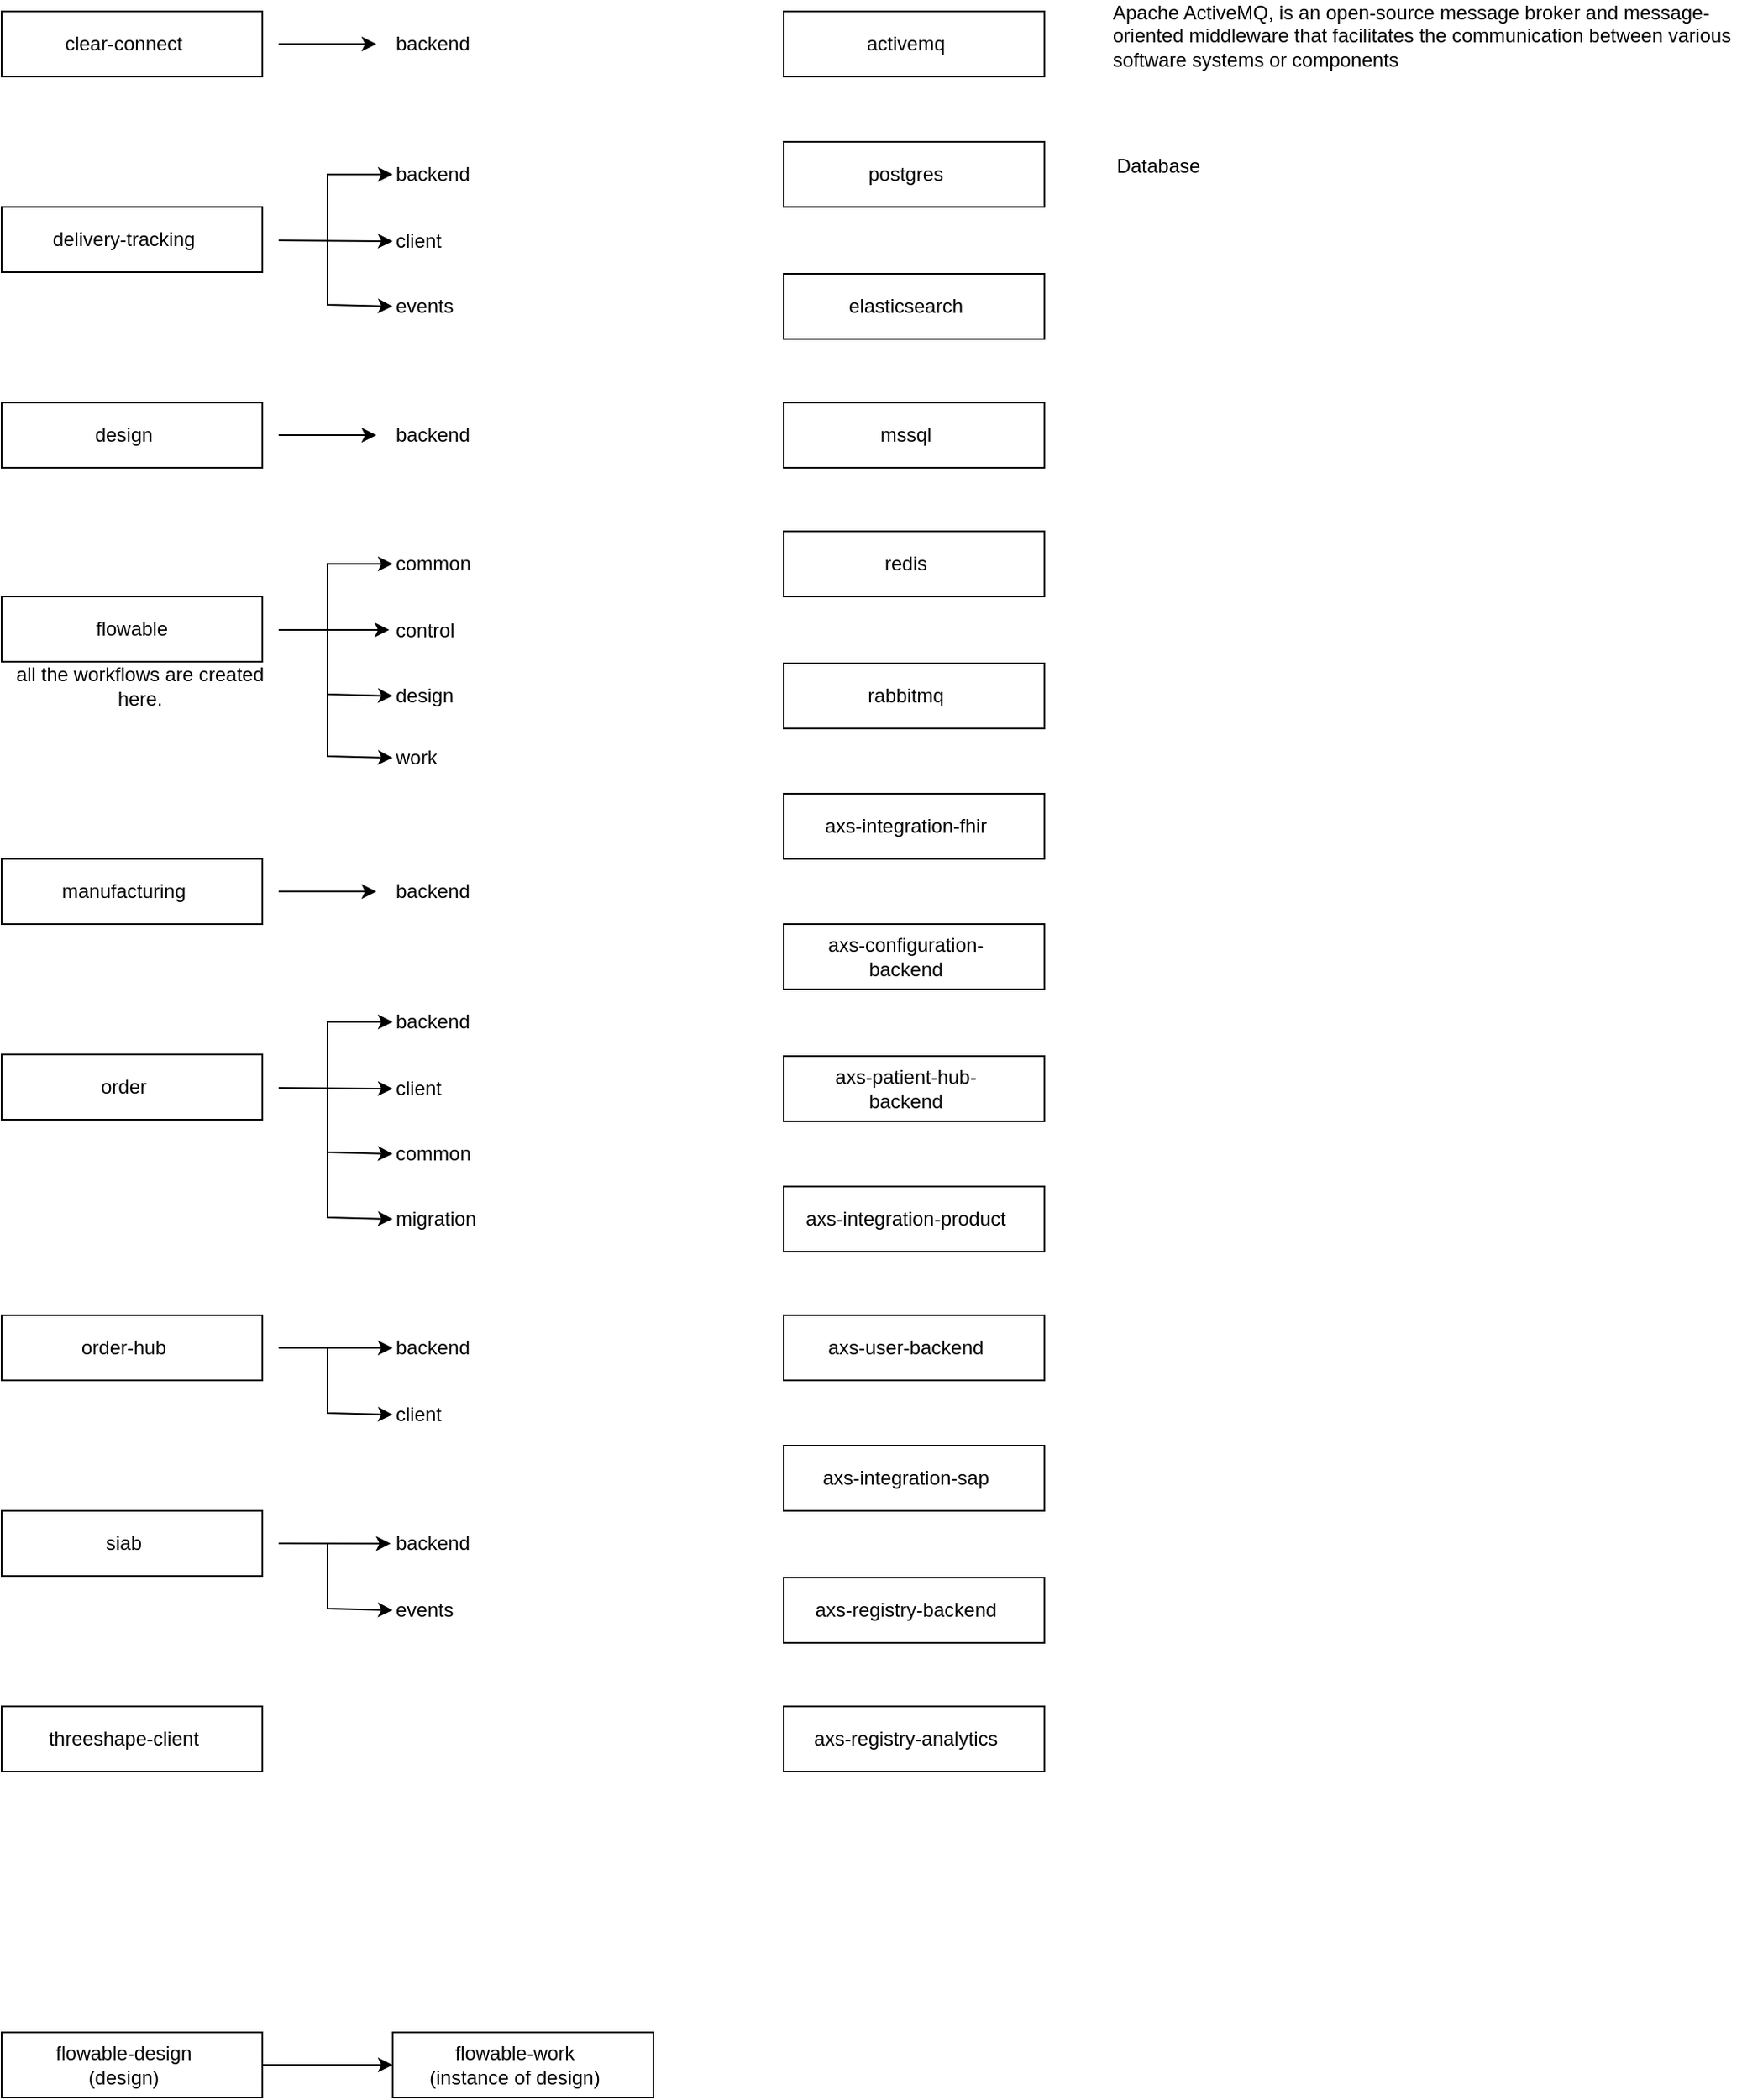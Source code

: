 <mxfile version="21.6.6" type="github" pages="4">
  <diagram name="SiaB_Backend" id="HNLe9tmTZSEHiI3kCB13">
    <mxGraphModel dx="1236" dy="549" grid="1" gridSize="10" guides="1" tooltips="1" connect="1" arrows="1" fold="1" page="1" pageScale="1" pageWidth="1169" pageHeight="1654" math="0" shadow="0">
      <root>
        <mxCell id="0" />
        <mxCell id="1" parent="0" />
        <mxCell id="XuPLsn1WkMpv2YPoWqJ1-1" value="" style="rounded=0;whiteSpace=wrap;html=1;" parent="1" vertex="1">
          <mxGeometry x="80" y="80" width="160" height="40" as="geometry" />
        </mxCell>
        <mxCell id="XuPLsn1WkMpv2YPoWqJ1-2" value="clear-connect" style="text;html=1;strokeColor=none;fillColor=none;align=center;verticalAlign=middle;whiteSpace=wrap;rounded=0;" parent="1" vertex="1">
          <mxGeometry x="90" y="85" width="130" height="30" as="geometry" />
        </mxCell>
        <mxCell id="XuPLsn1WkMpv2YPoWqJ1-3" value="" style="rounded=0;whiteSpace=wrap;html=1;" parent="1" vertex="1">
          <mxGeometry x="80" y="200" width="160" height="40" as="geometry" />
        </mxCell>
        <mxCell id="XuPLsn1WkMpv2YPoWqJ1-4" value="delivery-tracking" style="text;html=1;strokeColor=none;fillColor=none;align=center;verticalAlign=middle;whiteSpace=wrap;rounded=0;" parent="1" vertex="1">
          <mxGeometry x="90" y="205" width="130" height="30" as="geometry" />
        </mxCell>
        <mxCell id="XuPLsn1WkMpv2YPoWqJ1-5" value="backend" style="text;html=1;strokeColor=none;fillColor=none;align=left;verticalAlign=middle;whiteSpace=wrap;rounded=0;" parent="1" vertex="1">
          <mxGeometry x="320" y="85" width="60" height="30" as="geometry" />
        </mxCell>
        <mxCell id="XuPLsn1WkMpv2YPoWqJ1-6" value="backend" style="text;html=1;strokeColor=none;fillColor=none;align=left;verticalAlign=middle;whiteSpace=wrap;rounded=0;" parent="1" vertex="1">
          <mxGeometry x="320" y="165" width="60" height="30" as="geometry" />
        </mxCell>
        <mxCell id="XuPLsn1WkMpv2YPoWqJ1-7" value="client" style="text;html=1;strokeColor=none;fillColor=none;align=left;verticalAlign=middle;whiteSpace=wrap;rounded=0;" parent="1" vertex="1">
          <mxGeometry x="320" y="206" width="60" height="30" as="geometry" />
        </mxCell>
        <mxCell id="XuPLsn1WkMpv2YPoWqJ1-8" value="events" style="text;html=1;strokeColor=none;fillColor=none;align=left;verticalAlign=middle;whiteSpace=wrap;rounded=0;" parent="1" vertex="1">
          <mxGeometry x="320" y="246" width="60" height="30" as="geometry" />
        </mxCell>
        <mxCell id="XuPLsn1WkMpv2YPoWqJ1-9" value="" style="endArrow=classic;html=1;rounded=0;" parent="1" edge="1">
          <mxGeometry width="50" height="50" relative="1" as="geometry">
            <mxPoint x="250" y="100" as="sourcePoint" />
            <mxPoint x="310" y="100" as="targetPoint" />
          </mxGeometry>
        </mxCell>
        <mxCell id="XuPLsn1WkMpv2YPoWqJ1-10" value="" style="endArrow=classic;html=1;rounded=0;entryX=0;entryY=0.5;entryDx=0;entryDy=0;" parent="1" target="XuPLsn1WkMpv2YPoWqJ1-7" edge="1">
          <mxGeometry width="50" height="50" relative="1" as="geometry">
            <mxPoint x="250" y="220.5" as="sourcePoint" />
            <mxPoint x="310" y="220.5" as="targetPoint" />
          </mxGeometry>
        </mxCell>
        <mxCell id="XuPLsn1WkMpv2YPoWqJ1-11" value="" style="endArrow=classic;html=1;rounded=0;entryX=0;entryY=0.5;entryDx=0;entryDy=0;" parent="1" target="XuPLsn1WkMpv2YPoWqJ1-6" edge="1">
          <mxGeometry width="50" height="50" relative="1" as="geometry">
            <mxPoint x="280" y="220" as="sourcePoint" />
            <mxPoint x="310" y="190" as="targetPoint" />
            <Array as="points">
              <mxPoint x="280" y="180" />
            </Array>
          </mxGeometry>
        </mxCell>
        <mxCell id="XuPLsn1WkMpv2YPoWqJ1-12" value="" style="endArrow=classic;html=1;rounded=0;entryX=0;entryY=0.5;entryDx=0;entryDy=0;" parent="1" target="XuPLsn1WkMpv2YPoWqJ1-8" edge="1">
          <mxGeometry width="50" height="50" relative="1" as="geometry">
            <mxPoint x="280" y="220" as="sourcePoint" />
            <mxPoint x="320" y="201" as="targetPoint" />
            <Array as="points">
              <mxPoint x="280" y="260" />
            </Array>
          </mxGeometry>
        </mxCell>
        <mxCell id="XuPLsn1WkMpv2YPoWqJ1-13" value="flowable" style="rounded=0;whiteSpace=wrap;html=1;" parent="1" vertex="1">
          <mxGeometry x="80" y="439" width="160" height="40" as="geometry" />
        </mxCell>
        <mxCell id="XuPLsn1WkMpv2YPoWqJ1-15" value="common" style="text;html=1;strokeColor=none;fillColor=none;align=left;verticalAlign=middle;whiteSpace=wrap;rounded=0;" parent="1" vertex="1">
          <mxGeometry x="320" y="404" width="60" height="30" as="geometry" />
        </mxCell>
        <mxCell id="XuPLsn1WkMpv2YPoWqJ1-16" value="control" style="text;html=1;strokeColor=none;fillColor=none;align=left;verticalAlign=middle;whiteSpace=wrap;rounded=0;" parent="1" vertex="1">
          <mxGeometry x="320" y="445" width="60" height="30" as="geometry" />
        </mxCell>
        <mxCell id="XuPLsn1WkMpv2YPoWqJ1-17" value="design" style="text;html=1;strokeColor=none;fillColor=none;align=left;verticalAlign=middle;whiteSpace=wrap;rounded=0;" parent="1" vertex="1">
          <mxGeometry x="320" y="485" width="60" height="30" as="geometry" />
        </mxCell>
        <mxCell id="XuPLsn1WkMpv2YPoWqJ1-18" value="" style="endArrow=classic;html=1;rounded=0;entryX=-0.034;entryY=0.483;entryDx=0;entryDy=0;entryPerimeter=0;" parent="1" target="XuPLsn1WkMpv2YPoWqJ1-16" edge="1">
          <mxGeometry width="50" height="50" relative="1" as="geometry">
            <mxPoint x="250" y="459.5" as="sourcePoint" />
            <mxPoint x="310" y="459.5" as="targetPoint" />
          </mxGeometry>
        </mxCell>
        <mxCell id="XuPLsn1WkMpv2YPoWqJ1-19" value="" style="endArrow=classic;html=1;rounded=0;entryX=0;entryY=0.5;entryDx=0;entryDy=0;" parent="1" target="XuPLsn1WkMpv2YPoWqJ1-15" edge="1">
          <mxGeometry width="50" height="50" relative="1" as="geometry">
            <mxPoint x="280" y="459" as="sourcePoint" />
            <mxPoint x="310" y="429" as="targetPoint" />
            <Array as="points">
              <mxPoint x="280" y="419" />
            </Array>
          </mxGeometry>
        </mxCell>
        <mxCell id="XuPLsn1WkMpv2YPoWqJ1-20" value="" style="endArrow=classic;html=1;rounded=0;entryX=0;entryY=0.5;entryDx=0;entryDy=0;" parent="1" target="XuPLsn1WkMpv2YPoWqJ1-17" edge="1">
          <mxGeometry width="50" height="50" relative="1" as="geometry">
            <mxPoint x="280" y="459" as="sourcePoint" />
            <mxPoint x="320" y="440" as="targetPoint" />
            <Array as="points">
              <mxPoint x="280" y="499" />
            </Array>
          </mxGeometry>
        </mxCell>
        <mxCell id="XuPLsn1WkMpv2YPoWqJ1-21" value="work" style="text;html=1;strokeColor=none;fillColor=none;align=left;verticalAlign=middle;whiteSpace=wrap;rounded=0;" parent="1" vertex="1">
          <mxGeometry x="320" y="523" width="60" height="30" as="geometry" />
        </mxCell>
        <mxCell id="XuPLsn1WkMpv2YPoWqJ1-22" value="" style="rounded=0;whiteSpace=wrap;html=1;" parent="1" vertex="1">
          <mxGeometry x="80" y="320" width="160" height="40" as="geometry" />
        </mxCell>
        <mxCell id="XuPLsn1WkMpv2YPoWqJ1-23" value="design" style="text;html=1;strokeColor=none;fillColor=none;align=center;verticalAlign=middle;whiteSpace=wrap;rounded=0;" parent="1" vertex="1">
          <mxGeometry x="90" y="325" width="130" height="30" as="geometry" />
        </mxCell>
        <mxCell id="XuPLsn1WkMpv2YPoWqJ1-24" value="backend" style="text;html=1;strokeColor=none;fillColor=none;align=left;verticalAlign=middle;whiteSpace=wrap;rounded=0;" parent="1" vertex="1">
          <mxGeometry x="320" y="325" width="60" height="30" as="geometry" />
        </mxCell>
        <mxCell id="XuPLsn1WkMpv2YPoWqJ1-25" value="" style="endArrow=classic;html=1;rounded=0;" parent="1" edge="1">
          <mxGeometry width="50" height="50" relative="1" as="geometry">
            <mxPoint x="250" y="340" as="sourcePoint" />
            <mxPoint x="310" y="340" as="targetPoint" />
          </mxGeometry>
        </mxCell>
        <mxCell id="XuPLsn1WkMpv2YPoWqJ1-26" value="" style="endArrow=classic;html=1;rounded=0;entryX=0;entryY=0.5;entryDx=0;entryDy=0;" parent="1" edge="1">
          <mxGeometry width="50" height="50" relative="1" as="geometry">
            <mxPoint x="280" y="497" as="sourcePoint" />
            <mxPoint x="320" y="538" as="targetPoint" />
            <Array as="points">
              <mxPoint x="280" y="537" />
            </Array>
          </mxGeometry>
        </mxCell>
        <mxCell id="XuPLsn1WkMpv2YPoWqJ1-27" value="" style="rounded=0;whiteSpace=wrap;html=1;" parent="1" vertex="1">
          <mxGeometry x="80" y="600" width="160" height="40" as="geometry" />
        </mxCell>
        <mxCell id="XuPLsn1WkMpv2YPoWqJ1-28" value="manufacturing" style="text;html=1;strokeColor=none;fillColor=none;align=center;verticalAlign=middle;whiteSpace=wrap;rounded=0;" parent="1" vertex="1">
          <mxGeometry x="90" y="605" width="130" height="30" as="geometry" />
        </mxCell>
        <mxCell id="XuPLsn1WkMpv2YPoWqJ1-29" value="backend" style="text;html=1;strokeColor=none;fillColor=none;align=left;verticalAlign=middle;whiteSpace=wrap;rounded=0;" parent="1" vertex="1">
          <mxGeometry x="320" y="605" width="60" height="30" as="geometry" />
        </mxCell>
        <mxCell id="XuPLsn1WkMpv2YPoWqJ1-30" value="" style="endArrow=classic;html=1;rounded=0;" parent="1" edge="1">
          <mxGeometry width="50" height="50" relative="1" as="geometry">
            <mxPoint x="250" y="620" as="sourcePoint" />
            <mxPoint x="310" y="620" as="targetPoint" />
          </mxGeometry>
        </mxCell>
        <mxCell id="XuPLsn1WkMpv2YPoWqJ1-31" value="" style="rounded=0;whiteSpace=wrap;html=1;" parent="1" vertex="1">
          <mxGeometry x="80" y="720" width="160" height="40" as="geometry" />
        </mxCell>
        <mxCell id="XuPLsn1WkMpv2YPoWqJ1-32" value="order" style="text;html=1;strokeColor=none;fillColor=none;align=center;verticalAlign=middle;whiteSpace=wrap;rounded=0;" parent="1" vertex="1">
          <mxGeometry x="90" y="725" width="130" height="30" as="geometry" />
        </mxCell>
        <mxCell id="XuPLsn1WkMpv2YPoWqJ1-33" value="backend" style="text;html=1;strokeColor=none;fillColor=none;align=left;verticalAlign=middle;whiteSpace=wrap;rounded=0;" parent="1" vertex="1">
          <mxGeometry x="320" y="685" width="60" height="30" as="geometry" />
        </mxCell>
        <mxCell id="XuPLsn1WkMpv2YPoWqJ1-34" value="client" style="text;html=1;strokeColor=none;fillColor=none;align=left;verticalAlign=middle;whiteSpace=wrap;rounded=0;" parent="1" vertex="1">
          <mxGeometry x="320" y="726" width="60" height="30" as="geometry" />
        </mxCell>
        <mxCell id="XuPLsn1WkMpv2YPoWqJ1-35" value="common" style="text;html=1;strokeColor=none;fillColor=none;align=left;verticalAlign=middle;whiteSpace=wrap;rounded=0;" parent="1" vertex="1">
          <mxGeometry x="320" y="766" width="60" height="30" as="geometry" />
        </mxCell>
        <mxCell id="XuPLsn1WkMpv2YPoWqJ1-36" value="" style="endArrow=classic;html=1;rounded=0;entryX=0;entryY=0.5;entryDx=0;entryDy=0;" parent="1" target="XuPLsn1WkMpv2YPoWqJ1-34" edge="1">
          <mxGeometry width="50" height="50" relative="1" as="geometry">
            <mxPoint x="250" y="740.5" as="sourcePoint" />
            <mxPoint x="310" y="740.5" as="targetPoint" />
          </mxGeometry>
        </mxCell>
        <mxCell id="XuPLsn1WkMpv2YPoWqJ1-37" value="" style="endArrow=classic;html=1;rounded=0;entryX=0;entryY=0.5;entryDx=0;entryDy=0;" parent="1" target="XuPLsn1WkMpv2YPoWqJ1-33" edge="1">
          <mxGeometry width="50" height="50" relative="1" as="geometry">
            <mxPoint x="280" y="740" as="sourcePoint" />
            <mxPoint x="310" y="710" as="targetPoint" />
            <Array as="points">
              <mxPoint x="280" y="700" />
            </Array>
          </mxGeometry>
        </mxCell>
        <mxCell id="XuPLsn1WkMpv2YPoWqJ1-38" value="" style="endArrow=classic;html=1;rounded=0;entryX=0;entryY=0.5;entryDx=0;entryDy=0;" parent="1" target="XuPLsn1WkMpv2YPoWqJ1-35" edge="1">
          <mxGeometry width="50" height="50" relative="1" as="geometry">
            <mxPoint x="280" y="740" as="sourcePoint" />
            <mxPoint x="320" y="721" as="targetPoint" />
            <Array as="points">
              <mxPoint x="280" y="780" />
            </Array>
          </mxGeometry>
        </mxCell>
        <mxCell id="XuPLsn1WkMpv2YPoWqJ1-39" value="" style="rounded=0;whiteSpace=wrap;html=1;" parent="1" vertex="1">
          <mxGeometry x="80" y="880" width="160" height="40" as="geometry" />
        </mxCell>
        <mxCell id="XuPLsn1WkMpv2YPoWqJ1-40" value="order-hub" style="text;html=1;strokeColor=none;fillColor=none;align=center;verticalAlign=middle;whiteSpace=wrap;rounded=0;" parent="1" vertex="1">
          <mxGeometry x="90" y="885" width="130" height="30" as="geometry" />
        </mxCell>
        <mxCell id="XuPLsn1WkMpv2YPoWqJ1-41" value="backend" style="text;html=1;strokeColor=none;fillColor=none;align=left;verticalAlign=middle;whiteSpace=wrap;rounded=0;" parent="1" vertex="1">
          <mxGeometry x="320" y="885" width="60" height="30" as="geometry" />
        </mxCell>
        <mxCell id="XuPLsn1WkMpv2YPoWqJ1-42" value="" style="endArrow=classic;html=1;rounded=0;entryX=0;entryY=0.5;entryDx=0;entryDy=0;" parent="1" target="XuPLsn1WkMpv2YPoWqJ1-41" edge="1">
          <mxGeometry width="50" height="50" relative="1" as="geometry">
            <mxPoint x="250" y="900" as="sourcePoint" />
            <mxPoint x="310" y="900" as="targetPoint" />
            <Array as="points">
              <mxPoint x="280" y="900" />
            </Array>
          </mxGeometry>
        </mxCell>
        <mxCell id="XuPLsn1WkMpv2YPoWqJ1-43" value="migration" style="text;html=1;strokeColor=none;fillColor=none;align=left;verticalAlign=middle;whiteSpace=wrap;rounded=0;" parent="1" vertex="1">
          <mxGeometry x="320" y="806" width="60" height="30" as="geometry" />
        </mxCell>
        <mxCell id="XuPLsn1WkMpv2YPoWqJ1-44" value="" style="endArrow=classic;html=1;rounded=0;entryX=0;entryY=0.5;entryDx=0;entryDy=0;" parent="1" edge="1">
          <mxGeometry width="50" height="50" relative="1" as="geometry">
            <mxPoint x="280" y="780" as="sourcePoint" />
            <mxPoint x="320" y="821" as="targetPoint" />
            <Array as="points">
              <mxPoint x="280" y="820" />
            </Array>
          </mxGeometry>
        </mxCell>
        <mxCell id="XuPLsn1WkMpv2YPoWqJ1-45" value="client" style="text;html=1;strokeColor=none;fillColor=none;align=left;verticalAlign=middle;whiteSpace=wrap;rounded=0;" parent="1" vertex="1">
          <mxGeometry x="320" y="926" width="60" height="30" as="geometry" />
        </mxCell>
        <mxCell id="XuPLsn1WkMpv2YPoWqJ1-46" value="" style="endArrow=classic;html=1;rounded=0;entryX=0;entryY=0.5;entryDx=0;entryDy=0;" parent="1" edge="1">
          <mxGeometry width="50" height="50" relative="1" as="geometry">
            <mxPoint x="280" y="900" as="sourcePoint" />
            <mxPoint x="320" y="941" as="targetPoint" />
            <Array as="points">
              <mxPoint x="280" y="940" />
            </Array>
          </mxGeometry>
        </mxCell>
        <mxCell id="XuPLsn1WkMpv2YPoWqJ1-47" value="" style="rounded=0;whiteSpace=wrap;html=1;" parent="1" vertex="1">
          <mxGeometry x="80" y="1000" width="160" height="40" as="geometry" />
        </mxCell>
        <mxCell id="XuPLsn1WkMpv2YPoWqJ1-48" value="siab" style="text;html=1;strokeColor=none;fillColor=none;align=center;verticalAlign=middle;whiteSpace=wrap;rounded=0;" parent="1" vertex="1">
          <mxGeometry x="90" y="1005" width="130" height="30" as="geometry" />
        </mxCell>
        <mxCell id="XuPLsn1WkMpv2YPoWqJ1-49" value="backend" style="text;html=1;strokeColor=none;fillColor=none;align=left;verticalAlign=middle;whiteSpace=wrap;rounded=0;" parent="1" vertex="1">
          <mxGeometry x="320" y="1005" width="60" height="30" as="geometry" />
        </mxCell>
        <mxCell id="XuPLsn1WkMpv2YPoWqJ1-50" value="" style="endArrow=classic;html=1;rounded=0;entryX=-0.019;entryY=0.503;entryDx=0;entryDy=0;entryPerimeter=0;" parent="1" target="XuPLsn1WkMpv2YPoWqJ1-49" edge="1">
          <mxGeometry width="50" height="50" relative="1" as="geometry">
            <mxPoint x="250" y="1020" as="sourcePoint" />
            <mxPoint x="310" y="1020" as="targetPoint" />
          </mxGeometry>
        </mxCell>
        <mxCell id="XuPLsn1WkMpv2YPoWqJ1-51" value="events" style="text;html=1;strokeColor=none;fillColor=none;align=left;verticalAlign=middle;whiteSpace=wrap;rounded=0;" parent="1" vertex="1">
          <mxGeometry x="320" y="1046" width="60" height="30" as="geometry" />
        </mxCell>
        <mxCell id="XuPLsn1WkMpv2YPoWqJ1-52" value="" style="endArrow=classic;html=1;rounded=0;entryX=0;entryY=0.5;entryDx=0;entryDy=0;" parent="1" edge="1">
          <mxGeometry width="50" height="50" relative="1" as="geometry">
            <mxPoint x="280" y="1020" as="sourcePoint" />
            <mxPoint x="320" y="1061" as="targetPoint" />
            <Array as="points">
              <mxPoint x="280" y="1060" />
            </Array>
          </mxGeometry>
        </mxCell>
        <mxCell id="XuPLsn1WkMpv2YPoWqJ1-53" value="" style="rounded=0;whiteSpace=wrap;html=1;" parent="1" vertex="1">
          <mxGeometry x="80" y="1120" width="160" height="40" as="geometry" />
        </mxCell>
        <mxCell id="XuPLsn1WkMpv2YPoWqJ1-54" value="threeshape-client" style="text;html=1;strokeColor=none;fillColor=none;align=center;verticalAlign=middle;whiteSpace=wrap;rounded=0;" parent="1" vertex="1">
          <mxGeometry x="90" y="1125" width="130" height="30" as="geometry" />
        </mxCell>
        <mxCell id="XuPLsn1WkMpv2YPoWqJ1-55" value="" style="rounded=0;whiteSpace=wrap;html=1;" parent="1" vertex="1">
          <mxGeometry x="560" y="80" width="160" height="40" as="geometry" />
        </mxCell>
        <mxCell id="XuPLsn1WkMpv2YPoWqJ1-56" value="activemq" style="text;html=1;strokeColor=none;fillColor=none;align=center;verticalAlign=middle;whiteSpace=wrap;rounded=0;" parent="1" vertex="1">
          <mxGeometry x="570" y="85" width="130" height="30" as="geometry" />
        </mxCell>
        <mxCell id="XuPLsn1WkMpv2YPoWqJ1-57" value="" style="rounded=0;whiteSpace=wrap;html=1;" parent="1" vertex="1">
          <mxGeometry x="560" y="160" width="160" height="40" as="geometry" />
        </mxCell>
        <mxCell id="XuPLsn1WkMpv2YPoWqJ1-58" value="postgres" style="text;html=1;strokeColor=none;fillColor=none;align=center;verticalAlign=middle;whiteSpace=wrap;rounded=0;" parent="1" vertex="1">
          <mxGeometry x="570" y="165" width="130" height="30" as="geometry" />
        </mxCell>
        <mxCell id="XuPLsn1WkMpv2YPoWqJ1-59" value="" style="rounded=0;whiteSpace=wrap;html=1;" parent="1" vertex="1">
          <mxGeometry x="560" y="241" width="160" height="40" as="geometry" />
        </mxCell>
        <mxCell id="XuPLsn1WkMpv2YPoWqJ1-60" value="elasticsearch" style="text;html=1;strokeColor=none;fillColor=none;align=center;verticalAlign=middle;whiteSpace=wrap;rounded=0;" parent="1" vertex="1">
          <mxGeometry x="570" y="246" width="130" height="30" as="geometry" />
        </mxCell>
        <mxCell id="XuPLsn1WkMpv2YPoWqJ1-61" value="" style="rounded=0;whiteSpace=wrap;html=1;" parent="1" vertex="1">
          <mxGeometry x="560" y="320" width="160" height="40" as="geometry" />
        </mxCell>
        <mxCell id="XuPLsn1WkMpv2YPoWqJ1-62" value="mssql" style="text;html=1;strokeColor=none;fillColor=none;align=center;verticalAlign=middle;whiteSpace=wrap;rounded=0;" parent="1" vertex="1">
          <mxGeometry x="570" y="325" width="130" height="30" as="geometry" />
        </mxCell>
        <mxCell id="XuPLsn1WkMpv2YPoWqJ1-63" value="" style="rounded=0;whiteSpace=wrap;html=1;" parent="1" vertex="1">
          <mxGeometry x="560" y="399" width="160" height="40" as="geometry" />
        </mxCell>
        <mxCell id="XuPLsn1WkMpv2YPoWqJ1-64" value="redis" style="text;html=1;strokeColor=none;fillColor=none;align=center;verticalAlign=middle;whiteSpace=wrap;rounded=0;" parent="1" vertex="1">
          <mxGeometry x="570" y="404" width="130" height="30" as="geometry" />
        </mxCell>
        <mxCell id="XuPLsn1WkMpv2YPoWqJ1-65" value="" style="rounded=0;whiteSpace=wrap;html=1;" parent="1" vertex="1">
          <mxGeometry x="560" y="480" width="160" height="40" as="geometry" />
        </mxCell>
        <mxCell id="XuPLsn1WkMpv2YPoWqJ1-66" value="rabbitmq" style="text;html=1;strokeColor=none;fillColor=none;align=center;verticalAlign=middle;whiteSpace=wrap;rounded=0;" parent="1" vertex="1">
          <mxGeometry x="570" y="485" width="130" height="30" as="geometry" />
        </mxCell>
        <mxCell id="XuPLsn1WkMpv2YPoWqJ1-67" value="" style="rounded=0;whiteSpace=wrap;html=1;" parent="1" vertex="1">
          <mxGeometry x="560" y="560" width="160" height="40" as="geometry" />
        </mxCell>
        <mxCell id="XuPLsn1WkMpv2YPoWqJ1-68" value="axs-integration-fhir" style="text;html=1;strokeColor=none;fillColor=none;align=center;verticalAlign=middle;whiteSpace=wrap;rounded=0;" parent="1" vertex="1">
          <mxGeometry x="570" y="565" width="130" height="30" as="geometry" />
        </mxCell>
        <mxCell id="XuPLsn1WkMpv2YPoWqJ1-69" value="" style="rounded=0;whiteSpace=wrap;html=1;" parent="1" vertex="1">
          <mxGeometry x="560" y="640" width="160" height="40" as="geometry" />
        </mxCell>
        <mxCell id="XuPLsn1WkMpv2YPoWqJ1-70" value="axs-configuration-backend" style="text;html=1;strokeColor=none;fillColor=none;align=center;verticalAlign=middle;whiteSpace=wrap;rounded=0;" parent="1" vertex="1">
          <mxGeometry x="570" y="645" width="130" height="30" as="geometry" />
        </mxCell>
        <mxCell id="XuPLsn1WkMpv2YPoWqJ1-71" value="" style="rounded=0;whiteSpace=wrap;html=1;" parent="1" vertex="1">
          <mxGeometry x="560" y="721" width="160" height="40" as="geometry" />
        </mxCell>
        <mxCell id="XuPLsn1WkMpv2YPoWqJ1-72" value="axs-patient-hub-backend" style="text;html=1;strokeColor=none;fillColor=none;align=center;verticalAlign=middle;whiteSpace=wrap;rounded=0;" parent="1" vertex="1">
          <mxGeometry x="570" y="726" width="130" height="30" as="geometry" />
        </mxCell>
        <mxCell id="XuPLsn1WkMpv2YPoWqJ1-73" value="" style="rounded=0;whiteSpace=wrap;html=1;" parent="1" vertex="1">
          <mxGeometry x="560" y="801" width="160" height="40" as="geometry" />
        </mxCell>
        <mxCell id="XuPLsn1WkMpv2YPoWqJ1-74" value="axs-integration-product" style="text;html=1;strokeColor=none;fillColor=none;align=center;verticalAlign=middle;whiteSpace=wrap;rounded=0;" parent="1" vertex="1">
          <mxGeometry x="570" y="806" width="130" height="30" as="geometry" />
        </mxCell>
        <mxCell id="XuPLsn1WkMpv2YPoWqJ1-75" value="" style="rounded=0;whiteSpace=wrap;html=1;" parent="1" vertex="1">
          <mxGeometry x="560" y="880" width="160" height="40" as="geometry" />
        </mxCell>
        <mxCell id="XuPLsn1WkMpv2YPoWqJ1-76" value="axs-user-backend" style="text;html=1;strokeColor=none;fillColor=none;align=center;verticalAlign=middle;whiteSpace=wrap;rounded=0;" parent="1" vertex="1">
          <mxGeometry x="570" y="885" width="130" height="30" as="geometry" />
        </mxCell>
        <mxCell id="XuPLsn1WkMpv2YPoWqJ1-77" value="" style="rounded=0;whiteSpace=wrap;html=1;" parent="1" vertex="1">
          <mxGeometry x="560" y="960" width="160" height="40" as="geometry" />
        </mxCell>
        <mxCell id="XuPLsn1WkMpv2YPoWqJ1-78" value="axs-integration-sap" style="text;html=1;strokeColor=none;fillColor=none;align=center;verticalAlign=middle;whiteSpace=wrap;rounded=0;" parent="1" vertex="1">
          <mxGeometry x="570" y="965" width="130" height="30" as="geometry" />
        </mxCell>
        <mxCell id="XuPLsn1WkMpv2YPoWqJ1-79" value="" style="rounded=0;whiteSpace=wrap;html=1;" parent="1" vertex="1">
          <mxGeometry x="560" y="1041" width="160" height="40" as="geometry" />
        </mxCell>
        <mxCell id="XuPLsn1WkMpv2YPoWqJ1-80" value="axs-registry-backend" style="text;html=1;strokeColor=none;fillColor=none;align=center;verticalAlign=middle;whiteSpace=wrap;rounded=0;" parent="1" vertex="1">
          <mxGeometry x="570" y="1046" width="130" height="30" as="geometry" />
        </mxCell>
        <mxCell id="XuPLsn1WkMpv2YPoWqJ1-81" value="" style="rounded=0;whiteSpace=wrap;html=1;" parent="1" vertex="1">
          <mxGeometry x="560" y="1120" width="160" height="40" as="geometry" />
        </mxCell>
        <mxCell id="XuPLsn1WkMpv2YPoWqJ1-82" value="axs-registry-analytics" style="text;html=1;strokeColor=none;fillColor=none;align=center;verticalAlign=middle;whiteSpace=wrap;rounded=0;" parent="1" vertex="1">
          <mxGeometry x="570" y="1125" width="130" height="30" as="geometry" />
        </mxCell>
        <mxCell id="XuPLsn1WkMpv2YPoWqJ1-83" value=" Apache ActiveMQ, is an open-source message broker and message-oriented middleware that facilitates the communication between various software systems or components" style="text;html=1;strokeColor=none;fillColor=none;align=left;verticalAlign=middle;whiteSpace=wrap;rounded=0;" parent="1" vertex="1">
          <mxGeometry x="760" y="80" width="400" height="30" as="geometry" />
        </mxCell>
        <mxCell id="XuPLsn1WkMpv2YPoWqJ1-84" value="Database" style="text;html=1;strokeColor=none;fillColor=none;align=center;verticalAlign=middle;whiteSpace=wrap;rounded=0;" parent="1" vertex="1">
          <mxGeometry x="760" y="160" width="60" height="30" as="geometry" />
        </mxCell>
        <mxCell id="XuPLsn1WkMpv2YPoWqJ1-85" value="" style="rounded=0;whiteSpace=wrap;html=1;" parent="1" vertex="1">
          <mxGeometry x="80" y="1320" width="160" height="40" as="geometry" />
        </mxCell>
        <mxCell id="XuPLsn1WkMpv2YPoWqJ1-86" value="flowable-design&lt;br&gt;(design)" style="text;html=1;strokeColor=none;fillColor=none;align=center;verticalAlign=middle;whiteSpace=wrap;rounded=0;" parent="1" vertex="1">
          <mxGeometry x="90" y="1325" width="130" height="30" as="geometry" />
        </mxCell>
        <mxCell id="XuPLsn1WkMpv2YPoWqJ1-87" value="" style="rounded=0;whiteSpace=wrap;html=1;" parent="1" vertex="1">
          <mxGeometry x="320" y="1320" width="160" height="40" as="geometry" />
        </mxCell>
        <mxCell id="XuPLsn1WkMpv2YPoWqJ1-88" value="flowable-work&lt;br&gt;(instance of design)" style="text;html=1;strokeColor=none;fillColor=none;align=center;verticalAlign=middle;whiteSpace=wrap;rounded=0;" parent="1" vertex="1">
          <mxGeometry x="330" y="1325" width="130" height="30" as="geometry" />
        </mxCell>
        <mxCell id="XuPLsn1WkMpv2YPoWqJ1-89" value="" style="endArrow=classic;html=1;rounded=0;entryX=0;entryY=0.5;entryDx=0;entryDy=0;" parent="1" target="XuPLsn1WkMpv2YPoWqJ1-87" edge="1">
          <mxGeometry width="50" height="50" relative="1" as="geometry">
            <mxPoint x="240" y="1340" as="sourcePoint" />
            <mxPoint x="290" y="1290" as="targetPoint" />
          </mxGeometry>
        </mxCell>
        <mxCell id="NWetAkbdg9ml50M_vyUV-1" value="all the workflows are created here." style="text;html=1;strokeColor=none;fillColor=none;align=center;verticalAlign=middle;whiteSpace=wrap;rounded=0;" parent="1" vertex="1">
          <mxGeometry x="80" y="479" width="170" height="30" as="geometry" />
        </mxCell>
      </root>
    </mxGraphModel>
  </diagram>
  <diagram id="VLA9GJOyFq8i3yuY_fl8" name="SiaB_OrderCreation">
    <mxGraphModel dx="2313" dy="1263" grid="1" gridSize="10" guides="1" tooltips="1" connect="1" arrows="1" fold="1" page="1" pageScale="1" pageWidth="2339" pageHeight="3300" math="0" shadow="0">
      <root>
        <mxCell id="0" />
        <mxCell id="1" parent="0" />
        <mxCell id="qyOjLSUGKGQvyTlfbUjv-1" value="SIAB UI" style="rounded=0;whiteSpace=wrap;html=1;" parent="1" vertex="1">
          <mxGeometry x="80" y="40" width="160" height="40" as="geometry" />
        </mxCell>
        <mxCell id="qyOjLSUGKGQvyTlfbUjv-2" value="Customer Service&lt;br style=&quot;border-color: var(--border-color);&quot;&gt;&lt;b style=&quot;border-color: var(--border-color);&quot;&gt;/customer/&lt;/b&gt;" style="rounded=0;whiteSpace=wrap;html=1;" parent="1" vertex="1">
          <mxGeometry x="320" y="40" width="160" height="40" as="geometry" />
        </mxCell>
        <mxCell id="qyOjLSUGKGQvyTlfbUjv-3" value="Practitioner Service&lt;br&gt;&lt;b style=&quot;border-color: var(--border-color);&quot;&gt;/practitioner/&lt;/b&gt;" style="rounded=0;whiteSpace=wrap;html=1;" parent="1" vertex="1">
          <mxGeometry x="799" y="40" width="160" height="40" as="geometry" />
        </mxCell>
        <mxCell id="qyOjLSUGKGQvyTlfbUjv-4" value="SIAB Backed Service" style="rounded=0;whiteSpace=wrap;html=1;" parent="1" vertex="1">
          <mxGeometry x="1039" y="40" width="160" height="40" as="geometry" />
        </mxCell>
        <mxCell id="qyOjLSUGKGQvyTlfbUjv-5" value="" style="endArrow=none;html=1;rounded=0;" parent="1" edge="1">
          <mxGeometry width="50" height="50" relative="1" as="geometry">
            <mxPoint x="160" y="1042.353" as="sourcePoint" />
            <mxPoint x="160" y="80" as="targetPoint" />
          </mxGeometry>
        </mxCell>
        <mxCell id="qyOjLSUGKGQvyTlfbUjv-7" value="" style="endArrow=none;html=1;rounded=0;" parent="1" edge="1">
          <mxGeometry width="50" height="50" relative="1" as="geometry">
            <mxPoint x="400" y="1050" as="sourcePoint" />
            <mxPoint x="400.5" y="80" as="targetPoint" />
          </mxGeometry>
        </mxCell>
        <mxCell id="qyOjLSUGKGQvyTlfbUjv-8" value="" style="endArrow=none;html=1;rounded=0;" parent="1" edge="1">
          <mxGeometry width="50" height="50" relative="1" as="geometry">
            <mxPoint x="880" y="1040" as="sourcePoint" />
            <mxPoint x="878.29" y="80" as="targetPoint" />
          </mxGeometry>
        </mxCell>
        <mxCell id="qyOjLSUGKGQvyTlfbUjv-9" value="" style="endArrow=none;html=1;rounded=0;" parent="1" edge="1">
          <mxGeometry width="50" height="50" relative="1" as="geometry">
            <mxPoint x="1118" y="1040" as="sourcePoint" />
            <mxPoint x="1118.29" y="80" as="targetPoint" />
          </mxGeometry>
        </mxCell>
        <mxCell id="qyOjLSUGKGQvyTlfbUjv-10" value="" style="endArrow=classic;html=1;rounded=0;" parent="1" edge="1">
          <mxGeometry width="50" height="50" relative="1" as="geometry">
            <mxPoint x="160" y="358" as="sourcePoint" />
            <mxPoint x="640" y="359" as="targetPoint" />
          </mxGeometry>
        </mxCell>
        <mxCell id="qyOjLSUGKGQvyTlfbUjv-11" value="&lt;font style=&quot;font-size: 10px;&quot;&gt;[2] Searches for an existing Patient&lt;br&gt;&lt;b&gt;&lt;font color=&quot;#0000ff&quot;&gt;Patient&lt;/font&gt; /patient-hub/api/v1/patients/search&lt;/b&gt;&lt;br&gt;&lt;/font&gt;" style="text;html=1;strokeColor=none;fillColor=none;align=center;verticalAlign=middle;whiteSpace=wrap;rounded=0;" parent="1" vertex="1">
          <mxGeometry x="410" y="363" width="230" height="30" as="geometry" />
        </mxCell>
        <mxCell id="qyOjLSUGKGQvyTlfbUjv-12" value="" style="endArrow=classic;html=1;rounded=0;" parent="1" edge="1">
          <mxGeometry width="50" height="50" relative="1" as="geometry">
            <mxPoint x="160" y="119" as="sourcePoint" />
            <mxPoint x="400" y="120" as="targetPoint" />
          </mxGeometry>
        </mxCell>
        <mxCell id="qyOjLSUGKGQvyTlfbUjv-13" value="&lt;font style=&quot;font-size: 10px;&quot;&gt;[1] Searches for an existing Customers(Dentists)&amp;nbsp;&lt;br&gt;&lt;b&gt;/customer/api/v1/users/search&lt;/b&gt;&lt;/font&gt;" style="text;html=1;strokeColor=none;fillColor=none;align=center;verticalAlign=middle;whiteSpace=wrap;rounded=0;" parent="1" vertex="1">
          <mxGeometry x="164" y="96" width="241" height="10" as="geometry" />
        </mxCell>
        <mxCell id="qyOjLSUGKGQvyTlfbUjv-15" value="&lt;font style=&quot;font-size: 10px;&quot;&gt;[2] Creates a new Patient.&lt;br&gt;&lt;b&gt;&lt;font color=&quot;#0000ff&quot;&gt;Patient &lt;/font&gt;patient-hub/api/v1/patients&lt;/b&gt;&lt;br&gt;&lt;/font&gt;" style="text;html=1;strokeColor=none;fillColor=none;align=center;verticalAlign=middle;whiteSpace=wrap;rounded=0;" parent="1" vertex="1">
          <mxGeometry x="442.5" y="322" width="175" height="34" as="geometry" />
        </mxCell>
        <mxCell id="qyOjLSUGKGQvyTlfbUjv-16" value="" style="endArrow=classic;html=1;rounded=0;" parent="1" edge="1">
          <mxGeometry width="50" height="50" relative="1" as="geometry">
            <mxPoint x="160" y="600" as="sourcePoint" />
            <mxPoint x="1120" y="600" as="targetPoint" />
          </mxGeometry>
        </mxCell>
        <mxCell id="qyOjLSUGKGQvyTlfbUjv-17" value="&lt;font style=&quot;font-size: 10px;&quot;&gt;[4] Creates a case instance draft with arch type(Maxilla(upper), Mandila(lower), Dual)&lt;/font&gt;" style="text;html=1;strokeColor=none;fillColor=none;align=center;verticalAlign=middle;whiteSpace=wrap;rounded=0;" parent="1" vertex="1">
          <mxGeometry x="432" y="584" width="480" height="10" as="geometry" />
        </mxCell>
        <mxCell id="qyOjLSUGKGQvyTlfbUjv-18" value="&lt;b&gt;&lt;font style=&quot;font-size: 10px;&quot;&gt;[ siab/api/v1/case-instances/draft ]&lt;/font&gt;&lt;/b&gt;" style="text;html=1;strokeColor=none;fillColor=none;align=center;verticalAlign=middle;whiteSpace=wrap;rounded=0;" parent="1" vertex="1">
          <mxGeometry x="562" y="600" width="210" height="20" as="geometry" />
        </mxCell>
        <mxCell id="qyOjLSUGKGQvyTlfbUjv-19" value="" style="endArrow=classic;html=1;rounded=0;" parent="1" edge="1">
          <mxGeometry width="50" height="50" relative="1" as="geometry">
            <mxPoint x="160" y="695" as="sourcePoint" />
            <mxPoint x="1120" y="696" as="targetPoint" />
          </mxGeometry>
        </mxCell>
        <mxCell id="qyOjLSUGKGQvyTlfbUjv-20" value="&lt;font style=&quot;font-size: 10px;&quot;&gt;[5] PATCH API requests with each selection&lt;/font&gt;" style="text;html=1;strokeColor=none;fillColor=none;align=center;verticalAlign=middle;whiteSpace=wrap;rounded=0;" parent="1" vertex="1">
          <mxGeometry x="400" y="680" width="230" height="10" as="geometry" />
        </mxCell>
        <mxCell id="qyOjLSUGKGQvyTlfbUjv-21" value="" style="endArrow=classic;html=1;rounded=0;" parent="1" edge="1">
          <mxGeometry width="50" height="50" relative="1" as="geometry">
            <mxPoint x="160" y="705" as="sourcePoint" />
            <mxPoint x="1120" y="706" as="targetPoint" />
          </mxGeometry>
        </mxCell>
        <mxCell id="qyOjLSUGKGQvyTlfbUjv-24" value="" style="endArrow=classic;html=1;rounded=0;" parent="1" edge="1">
          <mxGeometry width="50" height="50" relative="1" as="geometry">
            <mxPoint x="161" y="715" as="sourcePoint" />
            <mxPoint x="1120" y="716" as="targetPoint" />
          </mxGeometry>
        </mxCell>
        <mxCell id="qyOjLSUGKGQvyTlfbUjv-23" value="&lt;span style=&quot;color: rgb(0, 0, 0); font-family: Helvetica; font-style: normal; font-variant-ligatures: normal; font-variant-caps: normal; letter-spacing: normal; orphans: 2; text-align: center; text-indent: 0px; text-transform: none; widows: 2; word-spacing: 0px; -webkit-text-stroke-width: 0px; background-color: rgb(251, 251, 251); text-decoration-thickness: initial; text-decoration-style: initial; text-decoration-color: initial; float: none; display: inline !important;&quot;&gt;&lt;b style=&quot;&quot;&gt;&lt;font style=&quot;font-size: 10px;&quot;&gt;[ siab/api/v1/case-instances/draft/{draft-id} ]&lt;/font&gt;&lt;/b&gt;&lt;/span&gt;" style="text;whiteSpace=wrap;html=1;" parent="1" vertex="1">
          <mxGeometry x="405" y="715" width="250" height="20" as="geometry" />
        </mxCell>
        <mxCell id="qyOjLSUGKGQvyTlfbUjv-25" value="" style="endArrow=classic;html=1;rounded=0;" parent="1" edge="1">
          <mxGeometry width="50" height="50" relative="1" as="geometry">
            <mxPoint x="160" y="799" as="sourcePoint" />
            <mxPoint x="1120" y="799" as="targetPoint" />
          </mxGeometry>
        </mxCell>
        <mxCell id="qyOjLSUGKGQvyTlfbUjv-26" value="[6] Submit the order" style="text;html=1;strokeColor=none;fillColor=none;align=center;verticalAlign=middle;whiteSpace=wrap;rounded=0;" parent="1" vertex="1">
          <mxGeometry x="350" y="786" width="320" height="10" as="geometry" />
        </mxCell>
        <mxCell id="qyOjLSUGKGQvyTlfbUjv-27" value="&lt;span style=&quot;color: rgb(0, 0, 0); font-family: Helvetica; font-style: normal; font-variant-ligatures: normal; font-variant-caps: normal; letter-spacing: normal; orphans: 2; text-align: center; text-indent: 0px; text-transform: none; widows: 2; word-spacing: 0px; -webkit-text-stroke-width: 0px; background-color: rgb(251, 251, 251); text-decoration-thickness: initial; text-decoration-style: initial; text-decoration-color: initial; float: none; display: inline !important;&quot;&gt;&lt;b style=&quot;&quot;&gt;&lt;font style=&quot;font-size: 10px;&quot;&gt;[ siab/api/v1/case-instances/start ]&lt;/font&gt;&lt;/b&gt;&lt;/span&gt;" style="text;whiteSpace=wrap;html=1;" parent="1" vertex="1">
          <mxGeometry x="420" y="796" width="180" height="20" as="geometry" />
        </mxCell>
        <mxCell id="1KF06LpZBA7tFEW2dyiu-1" value="Patient Service&lt;br style=&quot;border-color: var(--border-color);&quot;&gt;&lt;b style=&quot;border-color: var(--border-color);&quot;&gt;/patient-hub/&lt;/b&gt;" style="rounded=0;whiteSpace=wrap;html=1;" parent="1" vertex="1">
          <mxGeometry x="559" y="40" width="160" height="40" as="geometry" />
        </mxCell>
        <mxCell id="1KF06LpZBA7tFEW2dyiu-2" value="" style="endArrow=none;html=1;rounded=0;" parent="1" edge="1">
          <mxGeometry width="50" height="50" relative="1" as="geometry">
            <mxPoint x="640" y="1040" as="sourcePoint" />
            <mxPoint x="638.29" y="80" as="targetPoint" />
          </mxGeometry>
        </mxCell>
        <mxCell id="1KF06LpZBA7tFEW2dyiu-3" value="" style="endArrow=classic;html=1;rounded=0;" parent="1" edge="1">
          <mxGeometry width="50" height="50" relative="1" as="geometry">
            <mxPoint x="160" y="479" as="sourcePoint" />
            <mxPoint x="880" y="479" as="targetPoint" />
          </mxGeometry>
        </mxCell>
        <mxCell id="1KF06LpZBA7tFEW2dyiu-4" value="&lt;font style=&quot;font-size: 10px;&quot;&gt;[3] Creates a Practitioner&lt;br&gt;&lt;b style=&quot;border-color: var(--border-color); font-size: 12px;&quot;&gt;&lt;font style=&quot;border-color: var(--border-color); font-size: 10px;&quot; color=&quot;#0000ff&quot;&gt;Referring Dentist&amp;nbsp;&lt;/font&gt;&lt;/b&gt;&lt;b&gt;registry/api/v1/practitioner&lt;/b&gt;&lt;/font&gt;" style="text;html=1;strokeColor=none;fillColor=none;align=center;verticalAlign=middle;whiteSpace=wrap;rounded=0;" parent="1" vertex="1">
          <mxGeometry x="420" y="449" width="220" height="30" as="geometry" />
        </mxCell>
        <mxCell id="1KF06LpZBA7tFEW2dyiu-6" value="&lt;span style=&quot;border-color: var(--border-color);&quot;&gt;&lt;font style=&quot;font-size: 10px;&quot;&gt;&lt;b&gt;&lt;font color=&quot;#0000ff&quot;&gt;Contributors&lt;/font&gt; (scope:&amp;nbsp;SAME_ORGANIZATION)&lt;/b&gt;&lt;/font&gt;&lt;/span&gt;" style="text;html=1;strokeColor=none;fillColor=none;align=center;verticalAlign=middle;whiteSpace=wrap;rounded=0;" parent="1" vertex="1">
          <mxGeometry x="166.5" y="125" width="231" height="19" as="geometry" />
        </mxCell>
        <mxCell id="1KF06LpZBA7tFEW2dyiu-8" value="" style="endArrow=classic;html=1;rounded=0;" parent="1" edge="1">
          <mxGeometry width="50" height="50" relative="1" as="geometry">
            <mxPoint x="160" y="239" as="sourcePoint" />
            <mxPoint x="400" y="239" as="targetPoint" />
          </mxGeometry>
        </mxCell>
        <mxCell id="1KF06LpZBA7tFEW2dyiu-9" value="&lt;font style=&quot;font-size: 10px;&quot;&gt;[1] Searches for an existing Customers(Dentists)&amp;nbsp;&lt;br&gt;&lt;b style=&quot;&quot;&gt;/customer/api/v1/users/search&lt;/b&gt;&lt;/font&gt;" style="text;html=1;strokeColor=none;fillColor=none;align=center;verticalAlign=middle;whiteSpace=wrap;rounded=0;" parent="1" vertex="1">
          <mxGeometry x="166.5" y="216" width="229" height="10" as="geometry" />
        </mxCell>
        <mxCell id="1KF06LpZBA7tFEW2dyiu-10" value="&lt;font style=&quot;font-size: 10px;&quot;&gt;&lt;b&gt;&lt;font color=&quot;#0000ff&quot;&gt;Case Owners&lt;/font&gt; (scope:&amp;nbsp;NETWORK)&lt;/b&gt;&lt;/font&gt;" style="text;html=1;strokeColor=none;fillColor=none;align=center;verticalAlign=middle;whiteSpace=wrap;rounded=0;" parent="1" vertex="1">
          <mxGeometry x="189.5" y="241" width="179" height="19" as="geometry" />
        </mxCell>
        <mxCell id="1KF06LpZBA7tFEW2dyiu-12" value="&lt;font style=&quot;font-size: 10px;&quot;&gt;[3]&amp;nbsp;Searches a Practitioner&lt;br&gt;&lt;b style=&quot;border-color: var(--border-color); font-size: 12px;&quot;&gt;&lt;font style=&quot;border-color: var(--border-color); font-size: 10px;&quot; color=&quot;#0000ff&quot;&gt;Referring Dentist&lt;/font&gt;&lt;/b&gt;&lt;b&gt;&amp;nbsp;/registry/api/v1/practitioners/search&lt;/b&gt;&lt;/font&gt;" style="text;html=1;strokeColor=none;fillColor=none;align=center;verticalAlign=middle;whiteSpace=wrap;rounded=0;" parent="1" vertex="1">
          <mxGeometry x="400" y="480" width="260" height="30" as="geometry" />
        </mxCell>
        <mxCell id="1KF06LpZBA7tFEW2dyiu-14" value="" style="endArrow=classic;html=1;rounded=0;" parent="1" edge="1">
          <mxGeometry width="50" height="50" relative="1" as="geometry">
            <mxPoint x="161" y="880" as="sourcePoint" />
            <mxPoint x="1121" y="880" as="targetPoint" />
          </mxGeometry>
        </mxCell>
        <mxCell id="1KF06LpZBA7tFEW2dyiu-15" value="&lt;font style=&quot;font-size: 10px;&quot; color=&quot;#ff0000&quot;&gt;[7] Delete a draft&lt;/font&gt;" style="text;html=1;strokeColor=none;fillColor=none;align=center;verticalAlign=middle;whiteSpace=wrap;rounded=0;" parent="1" vertex="1">
          <mxGeometry x="465.5" y="867" width="129" height="10" as="geometry" />
        </mxCell>
        <mxCell id="1KF06LpZBA7tFEW2dyiu-16" value="&lt;span style=&quot;font-family: Helvetica; font-style: normal; font-variant-ligatures: normal; font-variant-caps: normal; letter-spacing: normal; orphans: 2; text-align: center; text-indent: 0px; text-transform: none; widows: 2; word-spacing: 0px; -webkit-text-stroke-width: 0px; background-color: rgb(251, 251, 251); text-decoration-thickness: initial; text-decoration-style: initial; text-decoration-color: initial; float: none; display: inline !important;&quot;&gt;&lt;b style=&quot;&quot;&gt;&lt;font color=&quot;#ff0000&quot; style=&quot;font-size: 10px;&quot;&gt;[&amp;nbsp;siab/api/v1/case-instances/draft/{draft-id}/delete&amp;nbsp;]&lt;/font&gt;&lt;br&gt;&lt;/b&gt;&lt;/span&gt;" style="text;whiteSpace=wrap;html=1;" parent="1" vertex="1">
          <mxGeometry x="421" y="877" width="499" height="20" as="geometry" />
        </mxCell>
        <mxCell id="1KF06LpZBA7tFEW2dyiu-17" value="Flowable" style="rounded=0;whiteSpace=wrap;html=1;" parent="1" vertex="1">
          <mxGeometry x="1280" y="40" width="160" height="40" as="geometry" />
        </mxCell>
        <mxCell id="1KF06LpZBA7tFEW2dyiu-18" value="" style="endArrow=none;html=1;rounded=0;" parent="1" edge="1">
          <mxGeometry width="50" height="50" relative="1" as="geometry">
            <mxPoint x="1370" y="1040" as="sourcePoint" />
            <mxPoint x="1370.29" y="80" as="targetPoint" />
          </mxGeometry>
        </mxCell>
      </root>
    </mxGraphModel>
  </diagram>
  <diagram id="NA3ei8uZmF7aApYLelDf" name="CCPS_OrderCreation">
    <mxGraphModel dx="2313" dy="1263" grid="1" gridSize="10" guides="1" tooltips="1" connect="1" arrows="1" fold="1" page="1" pageScale="1" pageWidth="2339" pageHeight="3300" math="0" shadow="0">
      <root>
        <mxCell id="0" />
        <mxCell id="1" parent="0" />
        <mxCell id="cg7FabnaDtXwgOQynBWt-1" value="CCPS UI" style="rounded=0;whiteSpace=wrap;html=1;" vertex="1" parent="1">
          <mxGeometry x="80" y="40" width="160" height="40" as="geometry" />
        </mxCell>
        <mxCell id="cg7FabnaDtXwgOQynBWt-2" value="Customer Service&lt;br style=&quot;border-color: var(--border-color);&quot;&gt;&lt;b style=&quot;border-color: var(--border-color);&quot;&gt;/customer/&lt;/b&gt;" style="rounded=0;whiteSpace=wrap;html=1;" vertex="1" parent="1">
          <mxGeometry x="320" y="40" width="160" height="40" as="geometry" />
        </mxCell>
        <mxCell id="cg7FabnaDtXwgOQynBWt-4" value="AXS-Order Service&lt;br style=&quot;border-color: var(--border-color);&quot;&gt;&lt;b style=&quot;border-color: var(--border-color);&quot;&gt;/order-hub/&lt;/b&gt;" style="rounded=0;whiteSpace=wrap;html=1;" vertex="1" parent="1">
          <mxGeometry x="800" y="40" width="160" height="40" as="geometry" />
        </mxCell>
        <mxCell id="cg7FabnaDtXwgOQynBWt-7" value="Patient Service&lt;br style=&quot;border-color: var(--border-color);&quot;&gt;&lt;b style=&quot;border-color: var(--border-color);&quot;&gt;/patient-hub/&lt;/b&gt;" style="rounded=0;whiteSpace=wrap;html=1;" vertex="1" parent="1">
          <mxGeometry x="559" y="40" width="160" height="40" as="geometry" />
        </mxCell>
        <mxCell id="cg7FabnaDtXwgOQynBWt-8" value="Flowable" style="rounded=0;whiteSpace=wrap;html=1;" vertex="1" parent="1">
          <mxGeometry x="1041" y="40" width="160" height="40" as="geometry" />
        </mxCell>
        <mxCell id="dioALfiUB6vZAP-TK34N-1" value="" style="endArrow=none;html=1;rounded=0;" edge="1" parent="1">
          <mxGeometry width="50" height="50" relative="1" as="geometry">
            <mxPoint x="160" y="1280" as="sourcePoint" />
            <mxPoint x="160" y="80" as="targetPoint" />
          </mxGeometry>
        </mxCell>
        <mxCell id="dioALfiUB6vZAP-TK34N-2" value="" style="endArrow=none;html=1;rounded=0;" edge="1" parent="1">
          <mxGeometry width="50" height="50" relative="1" as="geometry">
            <mxPoint x="400" y="1280" as="sourcePoint" />
            <mxPoint x="399.58" y="80" as="targetPoint" />
          </mxGeometry>
        </mxCell>
        <mxCell id="dioALfiUB6vZAP-TK34N-3" value="" style="endArrow=none;html=1;rounded=0;" edge="1" parent="1">
          <mxGeometry width="50" height="50" relative="1" as="geometry">
            <mxPoint x="640" y="1280" as="sourcePoint" />
            <mxPoint x="638.58" y="80" as="targetPoint" />
          </mxGeometry>
        </mxCell>
        <mxCell id="dioALfiUB6vZAP-TK34N-5" value="" style="endArrow=none;html=1;rounded=0;" edge="1" parent="1">
          <mxGeometry width="50" height="50" relative="1" as="geometry">
            <mxPoint x="880" y="1280" as="sourcePoint" />
            <mxPoint x="879.58" y="80" as="targetPoint" />
          </mxGeometry>
        </mxCell>
        <mxCell id="dioALfiUB6vZAP-TK34N-6" value="" style="endArrow=none;html=1;rounded=0;" edge="1" parent="1">
          <mxGeometry width="50" height="50" relative="1" as="geometry">
            <mxPoint x="1120" y="1280" as="sourcePoint" />
            <mxPoint x="1120.58" y="80" as="targetPoint" />
          </mxGeometry>
        </mxCell>
        <mxCell id="53gG4CT4lD9BHucNCaqe-1" value="" style="endArrow=classic;html=1;rounded=0;" edge="1" parent="1">
          <mxGeometry width="50" height="50" relative="1" as="geometry">
            <mxPoint x="160" y="119" as="sourcePoint" />
            <mxPoint x="400" y="120" as="targetPoint" />
          </mxGeometry>
        </mxCell>
        <mxCell id="53gG4CT4lD9BHucNCaqe-2" value="&lt;font style=&quot;font-size: 10px;&quot;&gt;[1] Searches for an existing Customers(Dentists)&amp;nbsp;&lt;br&gt;&lt;b&gt;/customer/api/v1/users/search&lt;/b&gt;&lt;/font&gt;" style="text;html=1;strokeColor=none;fillColor=none;align=center;verticalAlign=middle;whiteSpace=wrap;rounded=0;" vertex="1" parent="1">
          <mxGeometry x="164" y="96" width="241" height="10" as="geometry" />
        </mxCell>
        <mxCell id="53gG4CT4lD9BHucNCaqe-3" value="&lt;span style=&quot;border-color: var(--border-color);&quot;&gt;&lt;font style=&quot;font-size: 10px;&quot;&gt;&lt;b&gt;&lt;font color=&quot;#0000ff&quot;&gt;Contributors&lt;/font&gt; (scope:&amp;nbsp;SAME_ORGANIZATION)&lt;/b&gt;&lt;/font&gt;&lt;/span&gt;" style="text;html=1;strokeColor=none;fillColor=none;align=center;verticalAlign=middle;whiteSpace=wrap;rounded=0;" vertex="1" parent="1">
          <mxGeometry x="166.5" y="125" width="231" height="19" as="geometry" />
        </mxCell>
        <mxCell id="53gG4CT4lD9BHucNCaqe-4" value="" style="endArrow=classic;html=1;rounded=0;" edge="1" parent="1">
          <mxGeometry width="50" height="50" relative="1" as="geometry">
            <mxPoint x="160" y="239" as="sourcePoint" />
            <mxPoint x="400" y="239" as="targetPoint" />
          </mxGeometry>
        </mxCell>
        <mxCell id="53gG4CT4lD9BHucNCaqe-5" value="&lt;font style=&quot;font-size: 10px;&quot;&gt;[1] Searches for an existing Customers(Dentists)&amp;nbsp;&lt;br&gt;&lt;b style=&quot;&quot;&gt;/customer/api/v1/users/search&lt;/b&gt;&lt;/font&gt;" style="text;html=1;strokeColor=none;fillColor=none;align=center;verticalAlign=middle;whiteSpace=wrap;rounded=0;" vertex="1" parent="1">
          <mxGeometry x="166.5" y="216" width="229" height="10" as="geometry" />
        </mxCell>
        <mxCell id="53gG4CT4lD9BHucNCaqe-6" value="&lt;font style=&quot;font-size: 10px;&quot;&gt;&lt;b&gt;&lt;font color=&quot;#0000ff&quot;&gt;Case Owners&lt;/font&gt; (scope:&amp;nbsp;NETWORK)&lt;/b&gt;&lt;/font&gt;" style="text;html=1;strokeColor=none;fillColor=none;align=center;verticalAlign=middle;whiteSpace=wrap;rounded=0;" vertex="1" parent="1">
          <mxGeometry x="189.5" y="241" width="179" height="19" as="geometry" />
        </mxCell>
        <mxCell id="gPw8OeCeaEU8bDcqzL6b-1" value="" style="endArrow=classic;html=1;rounded=0;" edge="1" parent="1">
          <mxGeometry width="50" height="50" relative="1" as="geometry">
            <mxPoint x="160" y="358" as="sourcePoint" />
            <mxPoint x="640" y="359" as="targetPoint" />
          </mxGeometry>
        </mxCell>
        <mxCell id="gPw8OeCeaEU8bDcqzL6b-2" value="&lt;font style=&quot;font-size: 10px;&quot;&gt;[2] Searches for an existing Patient&lt;br&gt;&lt;b&gt;&lt;font color=&quot;#0000ff&quot;&gt;Patient&lt;/font&gt; /patient-hub/api/v1/patients/search&lt;/b&gt;&lt;br&gt;&lt;/font&gt;" style="text;html=1;strokeColor=none;fillColor=none;align=center;verticalAlign=middle;whiteSpace=wrap;rounded=0;" vertex="1" parent="1">
          <mxGeometry x="410" y="363" width="230" height="30" as="geometry" />
        </mxCell>
        <mxCell id="gPw8OeCeaEU8bDcqzL6b-3" value="&lt;font style=&quot;font-size: 10px;&quot;&gt;[2] Creates a new Patient.&lt;br&gt;&lt;b&gt;&lt;font color=&quot;#0000ff&quot;&gt;Patient &lt;/font&gt;patient-hub/api/v1/patients&lt;/b&gt;&lt;br&gt;&lt;/font&gt;" style="text;html=1;strokeColor=none;fillColor=none;align=center;verticalAlign=middle;whiteSpace=wrap;rounded=0;" vertex="1" parent="1">
          <mxGeometry x="442.5" y="322" width="175" height="34" as="geometry" />
        </mxCell>
        <mxCell id="gPw8OeCeaEU8bDcqzL6b-4" value="&lt;font style=&quot;font-size: 10px;&quot;&gt;&lt;b style=&quot;background-color: rgb(255, 255, 0);&quot;&gt;Only if order is linked to a Patient.&lt;/b&gt;&lt;/font&gt;" style="text;html=1;strokeColor=none;fillColor=none;align=center;verticalAlign=middle;whiteSpace=wrap;rounded=0;" vertex="1" parent="1">
          <mxGeometry x="156" y="333" width="250" height="30" as="geometry" />
        </mxCell>
        <mxCell id="O5MDPMeIyZ7L11bYUWxU-1" value="" style="endArrow=classic;html=1;rounded=0;" edge="1" parent="1">
          <mxGeometry width="50" height="50" relative="1" as="geometry">
            <mxPoint x="161" y="1120" as="sourcePoint" />
            <mxPoint x="881" y="1120" as="targetPoint" />
          </mxGeometry>
        </mxCell>
        <mxCell id="O5MDPMeIyZ7L11bYUWxU-2" value="&lt;font style=&quot;font-size: 10px;&quot; color=&quot;#ff0000&quot;&gt;[7] Delete a draft&lt;/font&gt;" style="text;html=1;strokeColor=none;fillColor=none;align=center;verticalAlign=middle;whiteSpace=wrap;rounded=0;" vertex="1" parent="1">
          <mxGeometry x="443.5" y="1107" width="129" height="10" as="geometry" />
        </mxCell>
        <mxCell id="O5MDPMeIyZ7L11bYUWxU-3" value="&lt;span style=&quot;font-family: Helvetica; font-style: normal; font-variant-ligatures: normal; font-variant-caps: normal; letter-spacing: normal; orphans: 2; text-align: center; text-indent: 0px; text-transform: none; widows: 2; word-spacing: 0px; -webkit-text-stroke-width: 0px; background-color: rgb(251, 251, 251); text-decoration-thickness: initial; text-decoration-style: initial; text-decoration-color: initial; float: none; display: inline !important;&quot;&gt;&lt;b style=&quot;&quot;&gt;&lt;font color=&quot;#ff0000&quot; style=&quot;font-size: 10px;&quot;&gt;DELETE [ order-hub/api/v1/order-drafts/{draft-id} ]&lt;/font&gt;&lt;br&gt;&lt;/b&gt;&lt;/span&gt;" style="text;whiteSpace=wrap;html=1;" vertex="1" parent="1">
          <mxGeometry x="398.5" y="1117" width="242.5" height="20" as="geometry" />
        </mxCell>
        <mxCell id="n1_9Vb2Vb5PdhMjbmsd--2" value="" style="endArrow=classic;html=1;rounded=0;" edge="1" parent="1">
          <mxGeometry width="50" height="50" relative="1" as="geometry">
            <mxPoint x="158.75" y="480" as="sourcePoint" />
            <mxPoint x="878.75" y="480" as="targetPoint" />
          </mxGeometry>
        </mxCell>
        <mxCell id="oaUxwZwfAvYTfEVoxmTd-1" value="&lt;font style=&quot;font-size: 10px;&quot;&gt;Creates a draft&lt;/font&gt;" style="text;html=1;strokeColor=none;fillColor=none;align=center;verticalAlign=middle;whiteSpace=wrap;rounded=0;" vertex="1" parent="1">
          <mxGeometry x="468.5" y="450" width="103" height="30" as="geometry" />
        </mxCell>
        <mxCell id="oaUxwZwfAvYTfEVoxmTd-2" value="&lt;b&gt;&lt;font style=&quot;font-size: 10px;&quot;&gt;POST [ order-hub/api/order-drafts ]&lt;/font&gt;&lt;/b&gt;" style="text;html=1;strokeColor=none;fillColor=none;align=center;verticalAlign=middle;whiteSpace=wrap;rounded=0;" vertex="1" parent="1">
          <mxGeometry x="410" y="480" width="213" height="30" as="geometry" />
        </mxCell>
        <mxCell id="oaUxwZwfAvYTfEVoxmTd-3" value="" style="endArrow=classic;html=1;rounded=0;" edge="1" parent="1">
          <mxGeometry width="50" height="50" relative="1" as="geometry">
            <mxPoint x="158.75" y="560" as="sourcePoint" />
            <mxPoint x="878.75" y="560" as="targetPoint" />
          </mxGeometry>
        </mxCell>
        <mxCell id="oaUxwZwfAvYTfEVoxmTd-4" value="&lt;font style=&quot;font-size: 10px;&quot;&gt;Searches for Implants&lt;/font&gt;" style="text;html=1;strokeColor=none;fillColor=none;align=center;verticalAlign=middle;whiteSpace=wrap;rounded=0;" vertex="1" parent="1">
          <mxGeometry x="468.5" y="530" width="103" height="30" as="geometry" />
        </mxCell>
        <mxCell id="oaUxwZwfAvYTfEVoxmTd-5" value="&lt;b&gt;&lt;font style=&quot;font-size: 10px;&quot;&gt;POST [ order-hub/api/implants/brand/search ]&lt;/font&gt;&lt;/b&gt;&lt;b style=&quot;border-color: var(--border-color);&quot;&gt;&lt;font style=&quot;border-color: var(--border-color); font-size: 10px;&quot;&gt;&lt;br&gt;&lt;b style=&quot;border-color: var(--border-color); font-size: 12px;&quot;&gt;&lt;font style=&quot;border-color: var(--border-color); font-size: 10px;&quot;&gt;POST [ order-hub/api/implants/connections/search ]&lt;br&gt;&lt;/font&gt;&lt;/b&gt;POST [ order-hub/api/implants/platforms/search ]&lt;/font&gt;&lt;/b&gt;&lt;b&gt;&lt;font style=&quot;font-size: 10px;&quot;&gt;&lt;br&gt;&lt;/font&gt;&lt;/b&gt;" style="text;html=1;strokeColor=none;fillColor=none;align=center;verticalAlign=middle;whiteSpace=wrap;rounded=0;" vertex="1" parent="1">
          <mxGeometry x="373.5" y="559" width="295" height="50" as="geometry" />
        </mxCell>
        <mxCell id="oaUxwZwfAvYTfEVoxmTd-6" value="" style="endArrow=classic;html=1;rounded=0;" edge="1" parent="1">
          <mxGeometry width="50" height="50" relative="1" as="geometry">
            <mxPoint x="161" y="680" as="sourcePoint" />
            <mxPoint x="881" y="680" as="targetPoint" />
          </mxGeometry>
        </mxCell>
        <mxCell id="oaUxwZwfAvYTfEVoxmTd-7" value="&lt;font style=&quot;font-size: 10px;&quot;&gt;Searches for Restorations&lt;/font&gt;" style="text;html=1;strokeColor=none;fillColor=none;align=center;verticalAlign=middle;whiteSpace=wrap;rounded=0;" vertex="1" parent="1">
          <mxGeometry x="442.5" y="650" width="162.75" height="30" as="geometry" />
        </mxCell>
        <mxCell id="oaUxwZwfAvYTfEVoxmTd-8" value="&lt;b&gt;&lt;font style=&quot;font-size: 10px;&quot;&gt;POST [ order-hub/api/restorations/products/search ]&lt;br&gt;&lt;/font&gt;&lt;/b&gt;&lt;b style=&quot;border-color: var(--border-color);&quot;&gt;&lt;font style=&quot;border-color: var(--border-color); font-size: 10px;&quot;&gt;POST [ order-hub/api/restorations/materials/search ]&lt;br&gt;&lt;/font&gt;&lt;/b&gt;&lt;b style=&quot;border-color: var(--border-color);&quot;&gt;&lt;font style=&quot;border-color: var(--border-color); font-size: 10px;&quot;&gt;POST [ order-hub/api/restorations/forms/search ]&lt;br&gt;&lt;/font&gt;&lt;/b&gt;&lt;b&gt;&lt;font style=&quot;font-size: 10px;&quot;&gt;&lt;br&gt;Stores the restoration drafts (after selections/ finaize a restoration/ hit next)&lt;br&gt;POST [ order-hub/api/order-drafts/{draft-id}/restorations/draft }]&lt;br&gt;&lt;/font&gt;&lt;/b&gt;&lt;b style=&quot;border-color: var(--border-color);&quot;&gt;&lt;font style=&quot;border-color: var(--border-color); font-size: 10px;&quot;&gt;&amp;nbsp;POST [ order-hub/api/order-drafts/{draft-id}/restorations }]&lt;br&gt;&lt;/font&gt;&lt;/b&gt;&lt;b style=&quot;border-color: var(--border-color);&quot;&gt;&lt;font style=&quot;border-color: var(--border-color); font-size: 10px;&quot;&gt;POST [ order-hub/api/order-drafts/{draft-id}/restorations/finalize }]&lt;/font&gt;&lt;/b&gt;&lt;b&gt;&lt;font style=&quot;font-size: 10px;&quot;&gt;&lt;br&gt;&lt;/font&gt;&lt;/b&gt;" style="text;html=1;strokeColor=none;fillColor=none;align=center;verticalAlign=middle;whiteSpace=wrap;rounded=0;" vertex="1" parent="1">
          <mxGeometry x="342.25" y="680" width="377.75" height="130" as="geometry" />
        </mxCell>
        <mxCell id="oaUxwZwfAvYTfEVoxmTd-9" value="" style="endArrow=classic;html=1;rounded=0;" edge="1" parent="1">
          <mxGeometry width="50" height="50" relative="1" as="geometry">
            <mxPoint x="160" y="880" as="sourcePoint" />
            <mxPoint x="880" y="880" as="targetPoint" />
          </mxGeometry>
        </mxCell>
        <mxCell id="oaUxwZwfAvYTfEVoxmTd-10" value="&lt;span style=&quot;font-size: 10px;&quot;&gt;Upload a document&lt;/span&gt;" style="text;html=1;strokeColor=none;fillColor=none;align=center;verticalAlign=middle;whiteSpace=wrap;rounded=0;" vertex="1" parent="1">
          <mxGeometry x="442.5" y="850" width="162.75" height="30" as="geometry" />
        </mxCell>
        <mxCell id="oaUxwZwfAvYTfEVoxmTd-11" value="&lt;b&gt;&lt;font style=&quot;font-size: 10px;&quot;&gt;POST [ order-hub/api/orders/{draft-id}/documents ]&lt;/font&gt;&lt;/b&gt;&lt;b style=&quot;border-color: var(--border-color);&quot;&gt;&lt;font style=&quot;border-color: var(--border-color); font-size: 10px;&quot;&gt;&lt;br&gt;&lt;/font&gt;&lt;/b&gt;&lt;b&gt;&lt;font style=&quot;font-size: 10px;&quot;&gt;&lt;br&gt;&lt;/font&gt;&lt;/b&gt;" style="text;html=1;strokeColor=none;fillColor=none;align=center;verticalAlign=middle;whiteSpace=wrap;rounded=0;" vertex="1" parent="1">
          <mxGeometry x="369.75" y="893" width="300" height="10" as="geometry" />
        </mxCell>
        <mxCell id="fLvLAiN7whrw7s647oJl-1" value="" style="endArrow=classic;html=1;rounded=0;" edge="1" parent="1">
          <mxGeometry width="50" height="50" relative="1" as="geometry">
            <mxPoint x="159.75" y="960" as="sourcePoint" />
            <mxPoint x="879.75" y="960" as="targetPoint" />
          </mxGeometry>
        </mxCell>
        <mxCell id="fLvLAiN7whrw7s647oJl-2" value="&lt;span style=&quot;font-size: 10px;&quot;&gt;???&lt;/span&gt;" style="text;html=1;strokeColor=none;fillColor=none;align=center;verticalAlign=middle;whiteSpace=wrap;rounded=0;" vertex="1" parent="1">
          <mxGeometry x="442.25" y="930" width="162.75" height="30" as="geometry" />
        </mxCell>
        <mxCell id="fLvLAiN7whrw7s647oJl-3" value="&lt;b&gt;&lt;font style=&quot;font-size: 10px;&quot;&gt;POST [ order-hub/api/orders/{draft-id}/data-sharing ]&lt;/font&gt;&lt;/b&gt;&lt;b style=&quot;border-color: var(--border-color);&quot;&gt;&lt;font style=&quot;border-color: var(--border-color); font-size: 10px;&quot;&gt;&lt;br&gt;&lt;/font&gt;&lt;/b&gt;&lt;b&gt;&lt;font style=&quot;font-size: 10px;&quot;&gt;&lt;br&gt;&lt;/font&gt;&lt;/b&gt;" style="text;html=1;strokeColor=none;fillColor=none;align=center;verticalAlign=middle;whiteSpace=wrap;rounded=0;" vertex="1" parent="1">
          <mxGeometry x="368.5" y="973" width="300" height="10" as="geometry" />
        </mxCell>
        <mxCell id="fLvLAiN7whrw7s647oJl-4" value="" style="endArrow=classic;html=1;rounded=0;" edge="1" parent="1">
          <mxGeometry width="50" height="50" relative="1" as="geometry">
            <mxPoint x="161" y="1040" as="sourcePoint" />
            <mxPoint x="881" y="1040" as="targetPoint" />
          </mxGeometry>
        </mxCell>
        <mxCell id="fLvLAiN7whrw7s647oJl-5" value="&lt;b&gt;&lt;font style=&quot;font-size: 10px;&quot;&gt;POST [ order-hub/api/orders/{draft-id} ]&lt;/font&gt;&lt;/b&gt;&lt;b style=&quot;border-color: var(--border-color);&quot;&gt;&lt;font style=&quot;border-color: var(--border-color); font-size: 10px;&quot;&gt;&lt;br&gt;&lt;/font&gt;&lt;/b&gt;&lt;b&gt;&lt;font style=&quot;font-size: 10px;&quot;&gt;&lt;br&gt;&lt;/font&gt;&lt;/b&gt;" style="text;html=1;strokeColor=none;fillColor=none;align=center;verticalAlign=middle;whiteSpace=wrap;rounded=0;" vertex="1" parent="1">
          <mxGeometry x="369.75" y="1053" width="300" height="10" as="geometry" />
        </mxCell>
        <mxCell id="fLvLAiN7whrw7s647oJl-6" value="&lt;span style=&quot;font-size: 10px;&quot;&gt;Submit an order&lt;/span&gt;" style="text;html=1;strokeColor=none;fillColor=none;align=center;verticalAlign=middle;whiteSpace=wrap;rounded=0;" vertex="1" parent="1">
          <mxGeometry x="426.63" y="1010" width="162.75" height="30" as="geometry" />
        </mxCell>
      </root>
    </mxGraphModel>
  </diagram>
  <diagram id="1W0QS10Dc1RUy_JAFk_P" name="SmileCloud">
    <mxGraphModel dx="1236" dy="549" grid="1" gridSize="10" guides="1" tooltips="1" connect="1" arrows="1" fold="1" page="1" pageScale="1" pageWidth="2339" pageHeight="3300" math="0" shadow="0">
      <root>
        <mxCell id="0" />
        <mxCell id="1" parent="0" />
      </root>
    </mxGraphModel>
  </diagram>
</mxfile>
